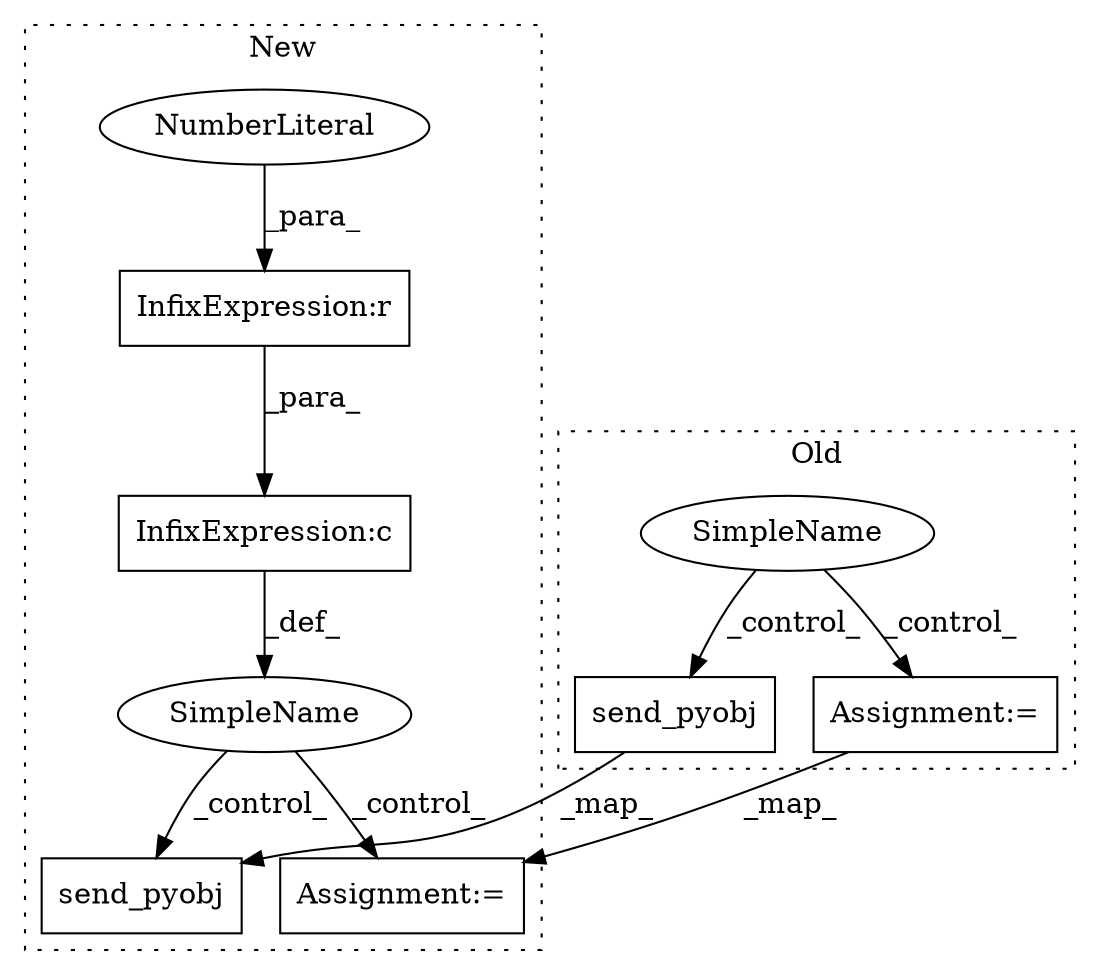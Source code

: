 digraph G {
subgraph cluster0 {
1 [label="send_pyobj" a="32" s="8761,8776" l="11,1" shape="box"];
4 [label="SimpleName" a="42" s="" l="" shape="ellipse"];
5 [label="Assignment:=" a="7" s="8806" l="2" shape="box"];
label = "Old";
style="dotted";
}
subgraph cluster1 {
2 [label="send_pyobj" a="32" s="14074,14089" l="11,1" shape="box"];
3 [label="InfixExpression:c" a="27" s="13719" l="4" shape="box"];
6 [label="Assignment:=" a="7" s="14115" l="2" shape="box"];
7 [label="SimpleName" a="42" s="" l="" shape="ellipse"];
8 [label="InfixExpression:r" a="27" s="13730" l="3" shape="box"];
9 [label="NumberLiteral" a="34" s="13733" l="1" shape="ellipse"];
label = "New";
style="dotted";
}
1 -> 2 [label="_map_"];
3 -> 7 [label="_def_"];
4 -> 5 [label="_control_"];
4 -> 1 [label="_control_"];
5 -> 6 [label="_map_"];
7 -> 6 [label="_control_"];
7 -> 2 [label="_control_"];
8 -> 3 [label="_para_"];
9 -> 8 [label="_para_"];
}